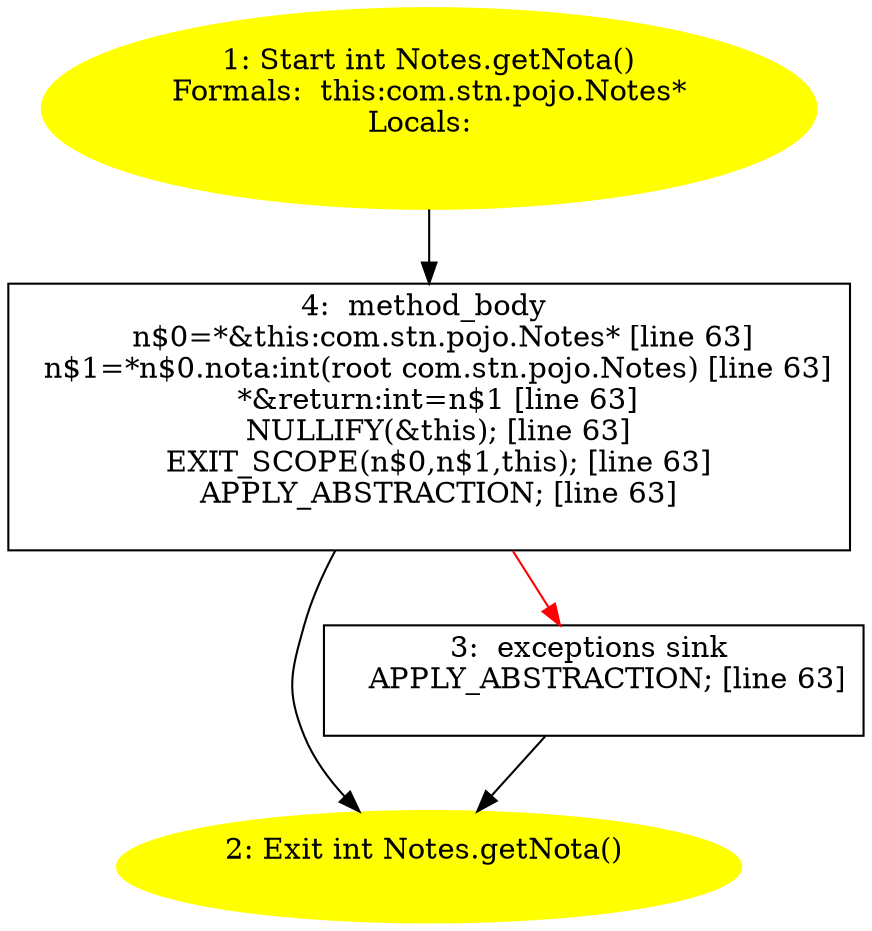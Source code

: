 /* @generated */
digraph cfg {
"com.stn.pojo.Notes.getNota():int.648812ffa74befaa430a004b69b8ab50_1" [label="1: Start int Notes.getNota()\nFormals:  this:com.stn.pojo.Notes*\nLocals:  \n  " color=yellow style=filled]
	

	 "com.stn.pojo.Notes.getNota():int.648812ffa74befaa430a004b69b8ab50_1" -> "com.stn.pojo.Notes.getNota():int.648812ffa74befaa430a004b69b8ab50_4" ;
"com.stn.pojo.Notes.getNota():int.648812ffa74befaa430a004b69b8ab50_2" [label="2: Exit int Notes.getNota() \n  " color=yellow style=filled]
	

"com.stn.pojo.Notes.getNota():int.648812ffa74befaa430a004b69b8ab50_3" [label="3:  exceptions sink \n   APPLY_ABSTRACTION; [line 63]\n " shape="box"]
	

	 "com.stn.pojo.Notes.getNota():int.648812ffa74befaa430a004b69b8ab50_3" -> "com.stn.pojo.Notes.getNota():int.648812ffa74befaa430a004b69b8ab50_2" ;
"com.stn.pojo.Notes.getNota():int.648812ffa74befaa430a004b69b8ab50_4" [label="4:  method_body \n   n$0=*&this:com.stn.pojo.Notes* [line 63]\n  n$1=*n$0.nota:int(root com.stn.pojo.Notes) [line 63]\n  *&return:int=n$1 [line 63]\n  NULLIFY(&this); [line 63]\n  EXIT_SCOPE(n$0,n$1,this); [line 63]\n  APPLY_ABSTRACTION; [line 63]\n " shape="box"]
	

	 "com.stn.pojo.Notes.getNota():int.648812ffa74befaa430a004b69b8ab50_4" -> "com.stn.pojo.Notes.getNota():int.648812ffa74befaa430a004b69b8ab50_2" ;
	 "com.stn.pojo.Notes.getNota():int.648812ffa74befaa430a004b69b8ab50_4" -> "com.stn.pojo.Notes.getNota():int.648812ffa74befaa430a004b69b8ab50_3" [color="red" ];
}
